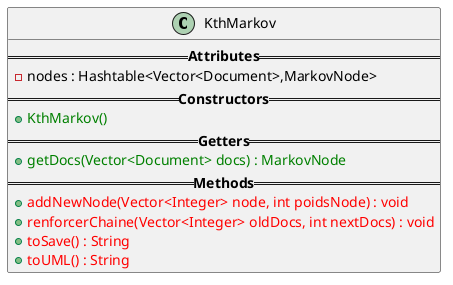 @startuml
class KthMarkov{
    ==<b>Attributes</b>==
        - nodes : Hashtable<Vector<Document>,MarkovNode>
    ==<b>Constructors</b>==
        +<color:green>KthMarkov()</color>
    ==<b>Getters</b>==
        +<color:green>getDocs(Vector<Document> docs) : MarkovNode</color>
    ==<b>Methods</b>==
        +<color:red>addNewNode(Vector<Integer> node, int poidsNode) : void</color>
        +<color:red>renforcerChaine(Vector<Integer> oldDocs, int nextDocs) : void</color>
        +<color:red>toSave() : String</color>
        +<color:red>toUML() : String</color>
}
@enduml
'd8f797b2c19403480d872af333a8f00d  -
